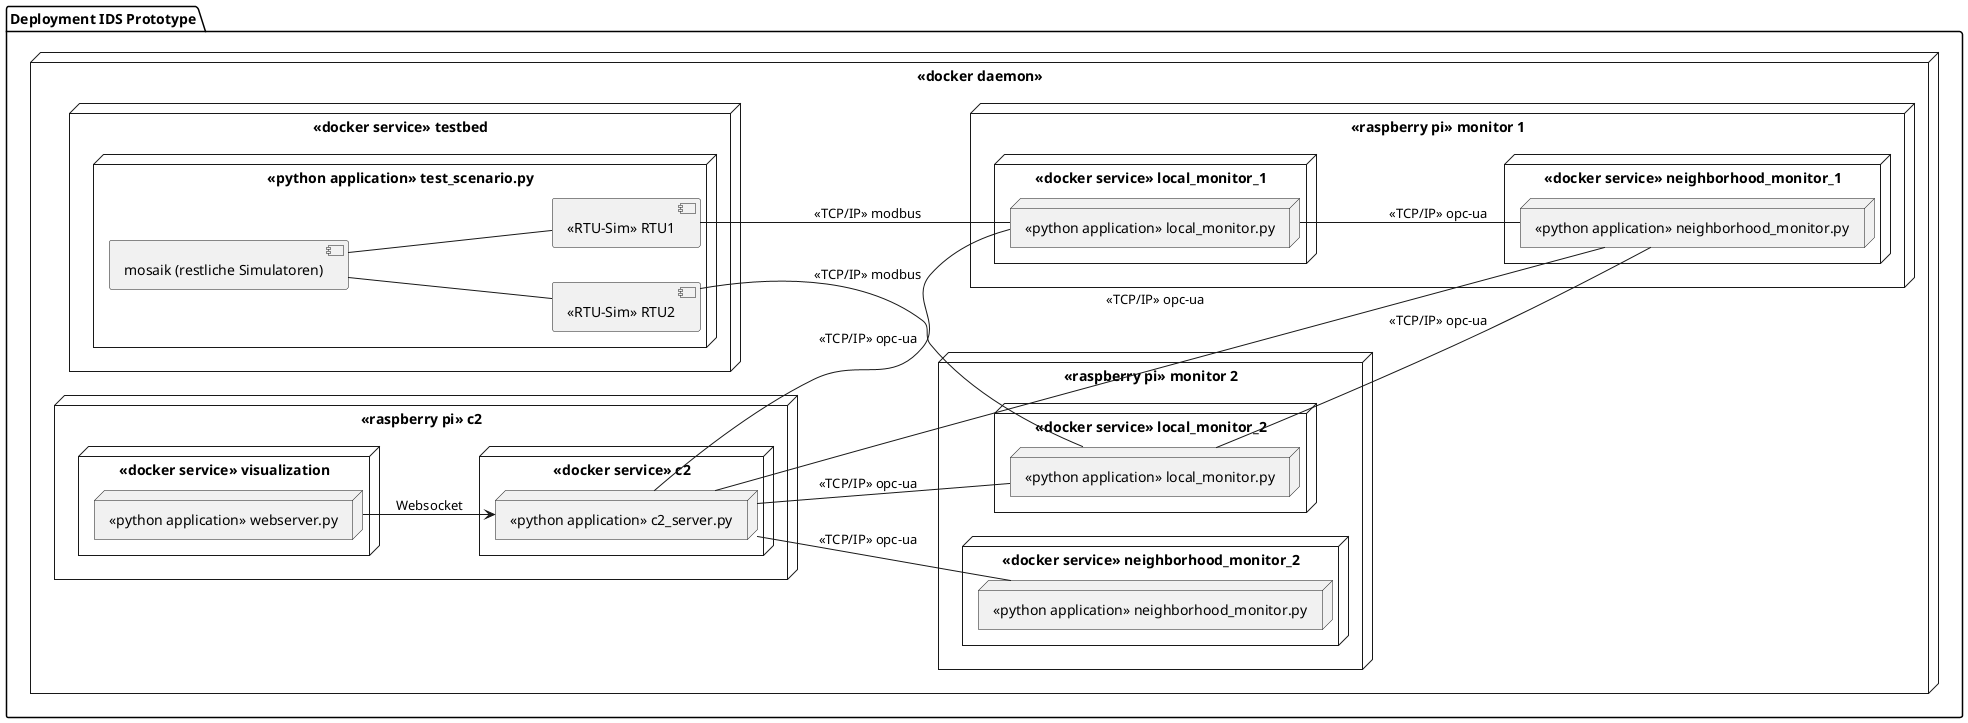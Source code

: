 @startuml
'https://plantuml.com/deployment-diagram

package "Deployment IDS Prototype" {
    node "<<docker daemon>>" {
        node "<<docker service>> testbed" as testbed {
            node "<<python application>> test_scenario.py" as sim {
                component "mosaik (restliche Simulatoren)" as mosaik
                component "<<RTU-Sim>> RTU2" as rtu2
                component "<<RTU-Sim>> RTU1" as rtu1

                mosaik -- rtu1
                mosaik -- rtu2
            }
        }

        node "<<raspberry pi>> c2" as c2pi {
                node "<<docker service>> c2" as c2 {
                node "<<python application>> c2_server.py" as c2py
            }
            node "<<docker service>> visualization" as vis {
                node "<<python application>> webserver.py" as vispy
            }
        }

        node "<<raspberry pi>> monitor 1" as m1 {
            node "<<docker service>> local_monitor_1" as lm1 {
                node "<<python application>> local_monitor.py" as lm1py
            }
            node "<<docker service>> neighborhood_monitor_1" as nm1 {
                node "<<python application>> neighborhood_monitor.py" as nm1py
            }
        }

        node "<<raspberry pi>> monitor 2" as m2 {
            node "<<docker service>> local_monitor_2" as lm2 {
                node "<<python application>> local_monitor.py" as lm2py
            }

            node "<<docker service>> neighborhood_monitor_2" as nm2 {
                node "<<python application>> neighborhood_monitor.py" as nm2py
            }
        }


        c2py -- lm1py : "<<TCP/IP>> opc-ua"
        c2py -- lm2py : "<<TCP/IP>> opc-ua"
        c2py -- nm1py : "<<TCP/IP>> opc-ua"
        c2py -- nm2py : "<<TCP/IP>> opc-ua"

        rtu1 -- lm1py : "<<TCP/IP>> modbus"
        rtu2 -- lm2py : "<<TCP/IP>> modbus"

        lm1py -- nm1py : "<<TCP/IP>> opc-ua"
        lm2py -- nm1py : "<<TCP/IP>> opc-ua"

        vispy --> c2py : "Websocket"

    }
}

top to bottom direction
left to right direction

'skinparam linetype polyline
'skinparam linetype ortho

@enduml
